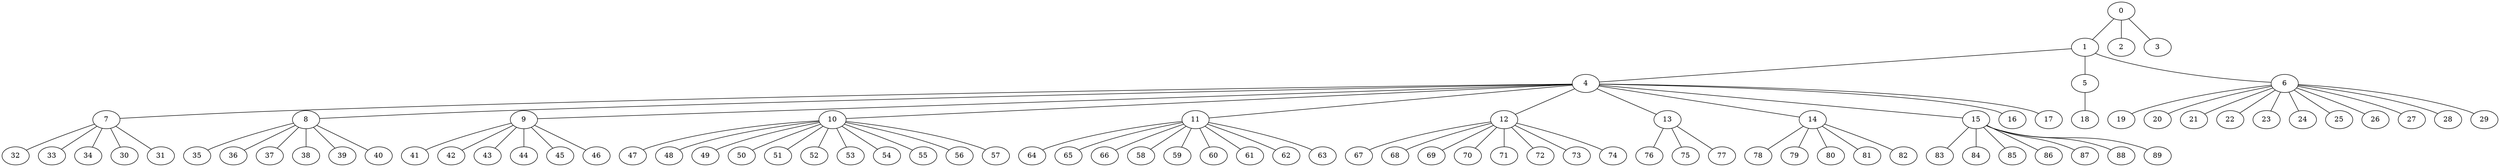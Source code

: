 
graph graphname {
    0 -- 1
0 -- 2
0 -- 3
1 -- 4
1 -- 5
1 -- 6
4 -- 7
4 -- 8
4 -- 9
4 -- 10
4 -- 11
4 -- 12
4 -- 13
4 -- 14
4 -- 15
4 -- 16
4 -- 17
5 -- 18
6 -- 19
6 -- 20
6 -- 21
6 -- 22
6 -- 23
6 -- 24
6 -- 25
6 -- 26
6 -- 27
6 -- 28
6 -- 29
7 -- 32
7 -- 33
7 -- 34
7 -- 30
7 -- 31
8 -- 35
8 -- 36
8 -- 37
8 -- 38
8 -- 39
8 -- 40
9 -- 41
9 -- 42
9 -- 43
9 -- 44
9 -- 45
9 -- 46
10 -- 47
10 -- 48
10 -- 49
10 -- 50
10 -- 51
10 -- 52
10 -- 53
10 -- 54
10 -- 55
10 -- 56
10 -- 57
11 -- 64
11 -- 65
11 -- 66
11 -- 58
11 -- 59
11 -- 60
11 -- 61
11 -- 62
11 -- 63
12 -- 67
12 -- 68
12 -- 69
12 -- 70
12 -- 71
12 -- 72
12 -- 73
12 -- 74
13 -- 76
13 -- 75
13 -- 77
14 -- 78
14 -- 79
14 -- 80
14 -- 81
14 -- 82
15 -- 83
15 -- 84
15 -- 85
15 -- 86
15 -- 87
15 -- 88
15 -- 89

}
